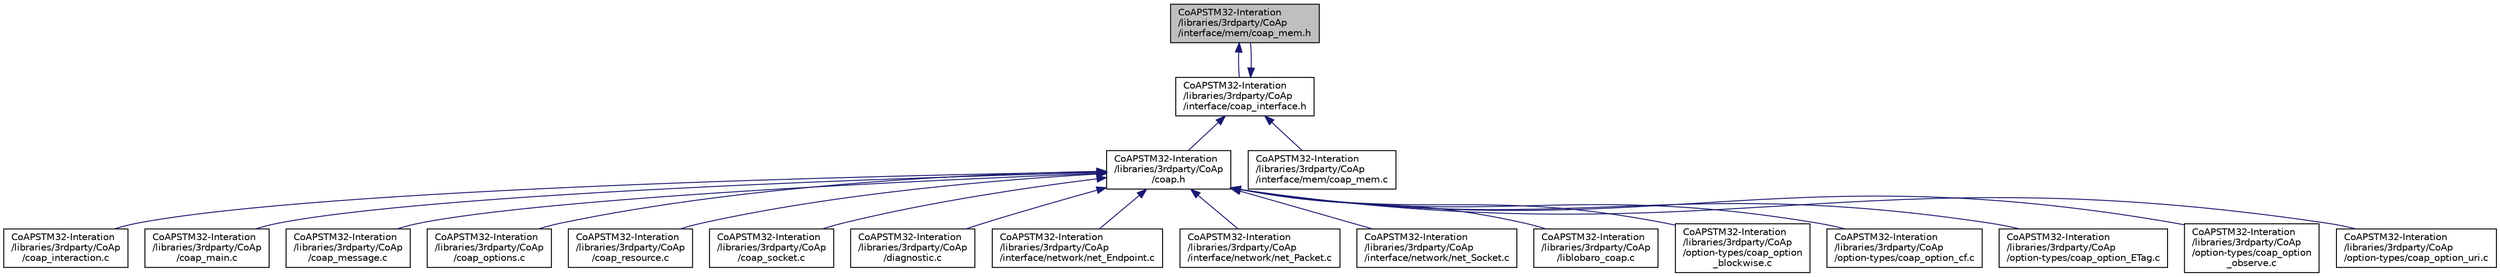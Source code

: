 digraph "CoAPSTM32-Interation/libraries/3rdparty/CoAp/interface/mem/coap_mem.h"
{
 // LATEX_PDF_SIZE
  edge [fontname="Helvetica",fontsize="10",labelfontname="Helvetica",labelfontsize="10"];
  node [fontname="Helvetica",fontsize="10",shape=record];
  Node1 [label="CoAPSTM32-Interation\l/libraries/3rdparty/CoAp\l/interface/mem/coap_mem.h",height=0.2,width=0.4,color="black", fillcolor="grey75", style="filled", fontcolor="black",tooltip=" "];
  Node1 -> Node2 [dir="back",color="midnightblue",fontsize="10",style="solid",fontname="Helvetica"];
  Node2 [label="CoAPSTM32-Interation\l/libraries/3rdparty/CoAp\l/interface/coap_interface.h",height=0.2,width=0.4,color="black", fillcolor="white", style="filled",URL="$coap__interface_8h.html",tooltip=" "];
  Node2 -> Node3 [dir="back",color="midnightblue",fontsize="10",style="solid",fontname="Helvetica"];
  Node3 [label="CoAPSTM32-Interation\l/libraries/3rdparty/CoAp\l/coap.h",height=0.2,width=0.4,color="black", fillcolor="white", style="filled",URL="$coap_8h.html",tooltip=" "];
  Node3 -> Node4 [dir="back",color="midnightblue",fontsize="10",style="solid",fontname="Helvetica"];
  Node4 [label="CoAPSTM32-Interation\l/libraries/3rdparty/CoAp\l/coap_interaction.c",height=0.2,width=0.4,color="black", fillcolor="white", style="filled",URL="$coap__interaction_8c.html",tooltip=" "];
  Node3 -> Node5 [dir="back",color="midnightblue",fontsize="10",style="solid",fontname="Helvetica"];
  Node5 [label="CoAPSTM32-Interation\l/libraries/3rdparty/CoAp\l/coap_main.c",height=0.2,width=0.4,color="black", fillcolor="white", style="filled",URL="$coap__main_8c.html",tooltip=" "];
  Node3 -> Node6 [dir="back",color="midnightblue",fontsize="10",style="solid",fontname="Helvetica"];
  Node6 [label="CoAPSTM32-Interation\l/libraries/3rdparty/CoAp\l/coap_message.c",height=0.2,width=0.4,color="black", fillcolor="white", style="filled",URL="$coap__message_8c.html",tooltip=" "];
  Node3 -> Node7 [dir="back",color="midnightblue",fontsize="10",style="solid",fontname="Helvetica"];
  Node7 [label="CoAPSTM32-Interation\l/libraries/3rdparty/CoAp\l/coap_options.c",height=0.2,width=0.4,color="black", fillcolor="white", style="filled",URL="$coap__options_8c.html",tooltip=" "];
  Node3 -> Node8 [dir="back",color="midnightblue",fontsize="10",style="solid",fontname="Helvetica"];
  Node8 [label="CoAPSTM32-Interation\l/libraries/3rdparty/CoAp\l/coap_resource.c",height=0.2,width=0.4,color="black", fillcolor="white", style="filled",URL="$coap__resource_8c.html",tooltip=" "];
  Node3 -> Node9 [dir="back",color="midnightblue",fontsize="10",style="solid",fontname="Helvetica"];
  Node9 [label="CoAPSTM32-Interation\l/libraries/3rdparty/CoAp\l/coap_socket.c",height=0.2,width=0.4,color="black", fillcolor="white", style="filled",URL="$coap__socket_8c.html",tooltip=" "];
  Node3 -> Node10 [dir="back",color="midnightblue",fontsize="10",style="solid",fontname="Helvetica"];
  Node10 [label="CoAPSTM32-Interation\l/libraries/3rdparty/CoAp\l/diagnostic.c",height=0.2,width=0.4,color="black", fillcolor="white", style="filled",URL="$diagnostic_8c.html",tooltip=" "];
  Node3 -> Node11 [dir="back",color="midnightblue",fontsize="10",style="solid",fontname="Helvetica"];
  Node11 [label="CoAPSTM32-Interation\l/libraries/3rdparty/CoAp\l/interface/network/net_Endpoint.c",height=0.2,width=0.4,color="black", fillcolor="white", style="filled",URL="$net___endpoint_8c.html",tooltip=" "];
  Node3 -> Node12 [dir="back",color="midnightblue",fontsize="10",style="solid",fontname="Helvetica"];
  Node12 [label="CoAPSTM32-Interation\l/libraries/3rdparty/CoAp\l/interface/network/net_Packet.c",height=0.2,width=0.4,color="black", fillcolor="white", style="filled",URL="$net___packet_8c.html",tooltip=" "];
  Node3 -> Node13 [dir="back",color="midnightblue",fontsize="10",style="solid",fontname="Helvetica"];
  Node13 [label="CoAPSTM32-Interation\l/libraries/3rdparty/CoAp\l/interface/network/net_Socket.c",height=0.2,width=0.4,color="black", fillcolor="white", style="filled",URL="$net___socket_8c.html",tooltip=" "];
  Node3 -> Node14 [dir="back",color="midnightblue",fontsize="10",style="solid",fontname="Helvetica"];
  Node14 [label="CoAPSTM32-Interation\l/libraries/3rdparty/CoAp\l/liblobaro_coap.c",height=0.2,width=0.4,color="black", fillcolor="white", style="filled",URL="$liblobaro__coap_8c.html",tooltip=" "];
  Node3 -> Node15 [dir="back",color="midnightblue",fontsize="10",style="solid",fontname="Helvetica"];
  Node15 [label="CoAPSTM32-Interation\l/libraries/3rdparty/CoAp\l/option-types/coap_option\l_blockwise.c",height=0.2,width=0.4,color="black", fillcolor="white", style="filled",URL="$coap__option__blockwise_8c.html",tooltip=" "];
  Node3 -> Node16 [dir="back",color="midnightblue",fontsize="10",style="solid",fontname="Helvetica"];
  Node16 [label="CoAPSTM32-Interation\l/libraries/3rdparty/CoAp\l/option-types/coap_option_cf.c",height=0.2,width=0.4,color="black", fillcolor="white", style="filled",URL="$coap__option__cf_8c.html",tooltip=" "];
  Node3 -> Node17 [dir="back",color="midnightblue",fontsize="10",style="solid",fontname="Helvetica"];
  Node17 [label="CoAPSTM32-Interation\l/libraries/3rdparty/CoAp\l/option-types/coap_option_ETag.c",height=0.2,width=0.4,color="black", fillcolor="white", style="filled",URL="$coap__option___e_tag_8c.html",tooltip=" "];
  Node3 -> Node18 [dir="back",color="midnightblue",fontsize="10",style="solid",fontname="Helvetica"];
  Node18 [label="CoAPSTM32-Interation\l/libraries/3rdparty/CoAp\l/option-types/coap_option\l_observe.c",height=0.2,width=0.4,color="black", fillcolor="white", style="filled",URL="$coap__option__observe_8c.html",tooltip=" "];
  Node3 -> Node19 [dir="back",color="midnightblue",fontsize="10",style="solid",fontname="Helvetica"];
  Node19 [label="CoAPSTM32-Interation\l/libraries/3rdparty/CoAp\l/option-types/coap_option_uri.c",height=0.2,width=0.4,color="black", fillcolor="white", style="filled",URL="$coap__option__uri_8c.html",tooltip=" "];
  Node2 -> Node20 [dir="back",color="midnightblue",fontsize="10",style="solid",fontname="Helvetica"];
  Node20 [label="CoAPSTM32-Interation\l/libraries/3rdparty/CoAp\l/interface/mem/coap_mem.c",height=0.2,width=0.4,color="black", fillcolor="white", style="filled",URL="$coap__mem_8c.html",tooltip=" "];
  Node2 -> Node1 [dir="back",color="midnightblue",fontsize="10",style="solid",fontname="Helvetica"];
}
